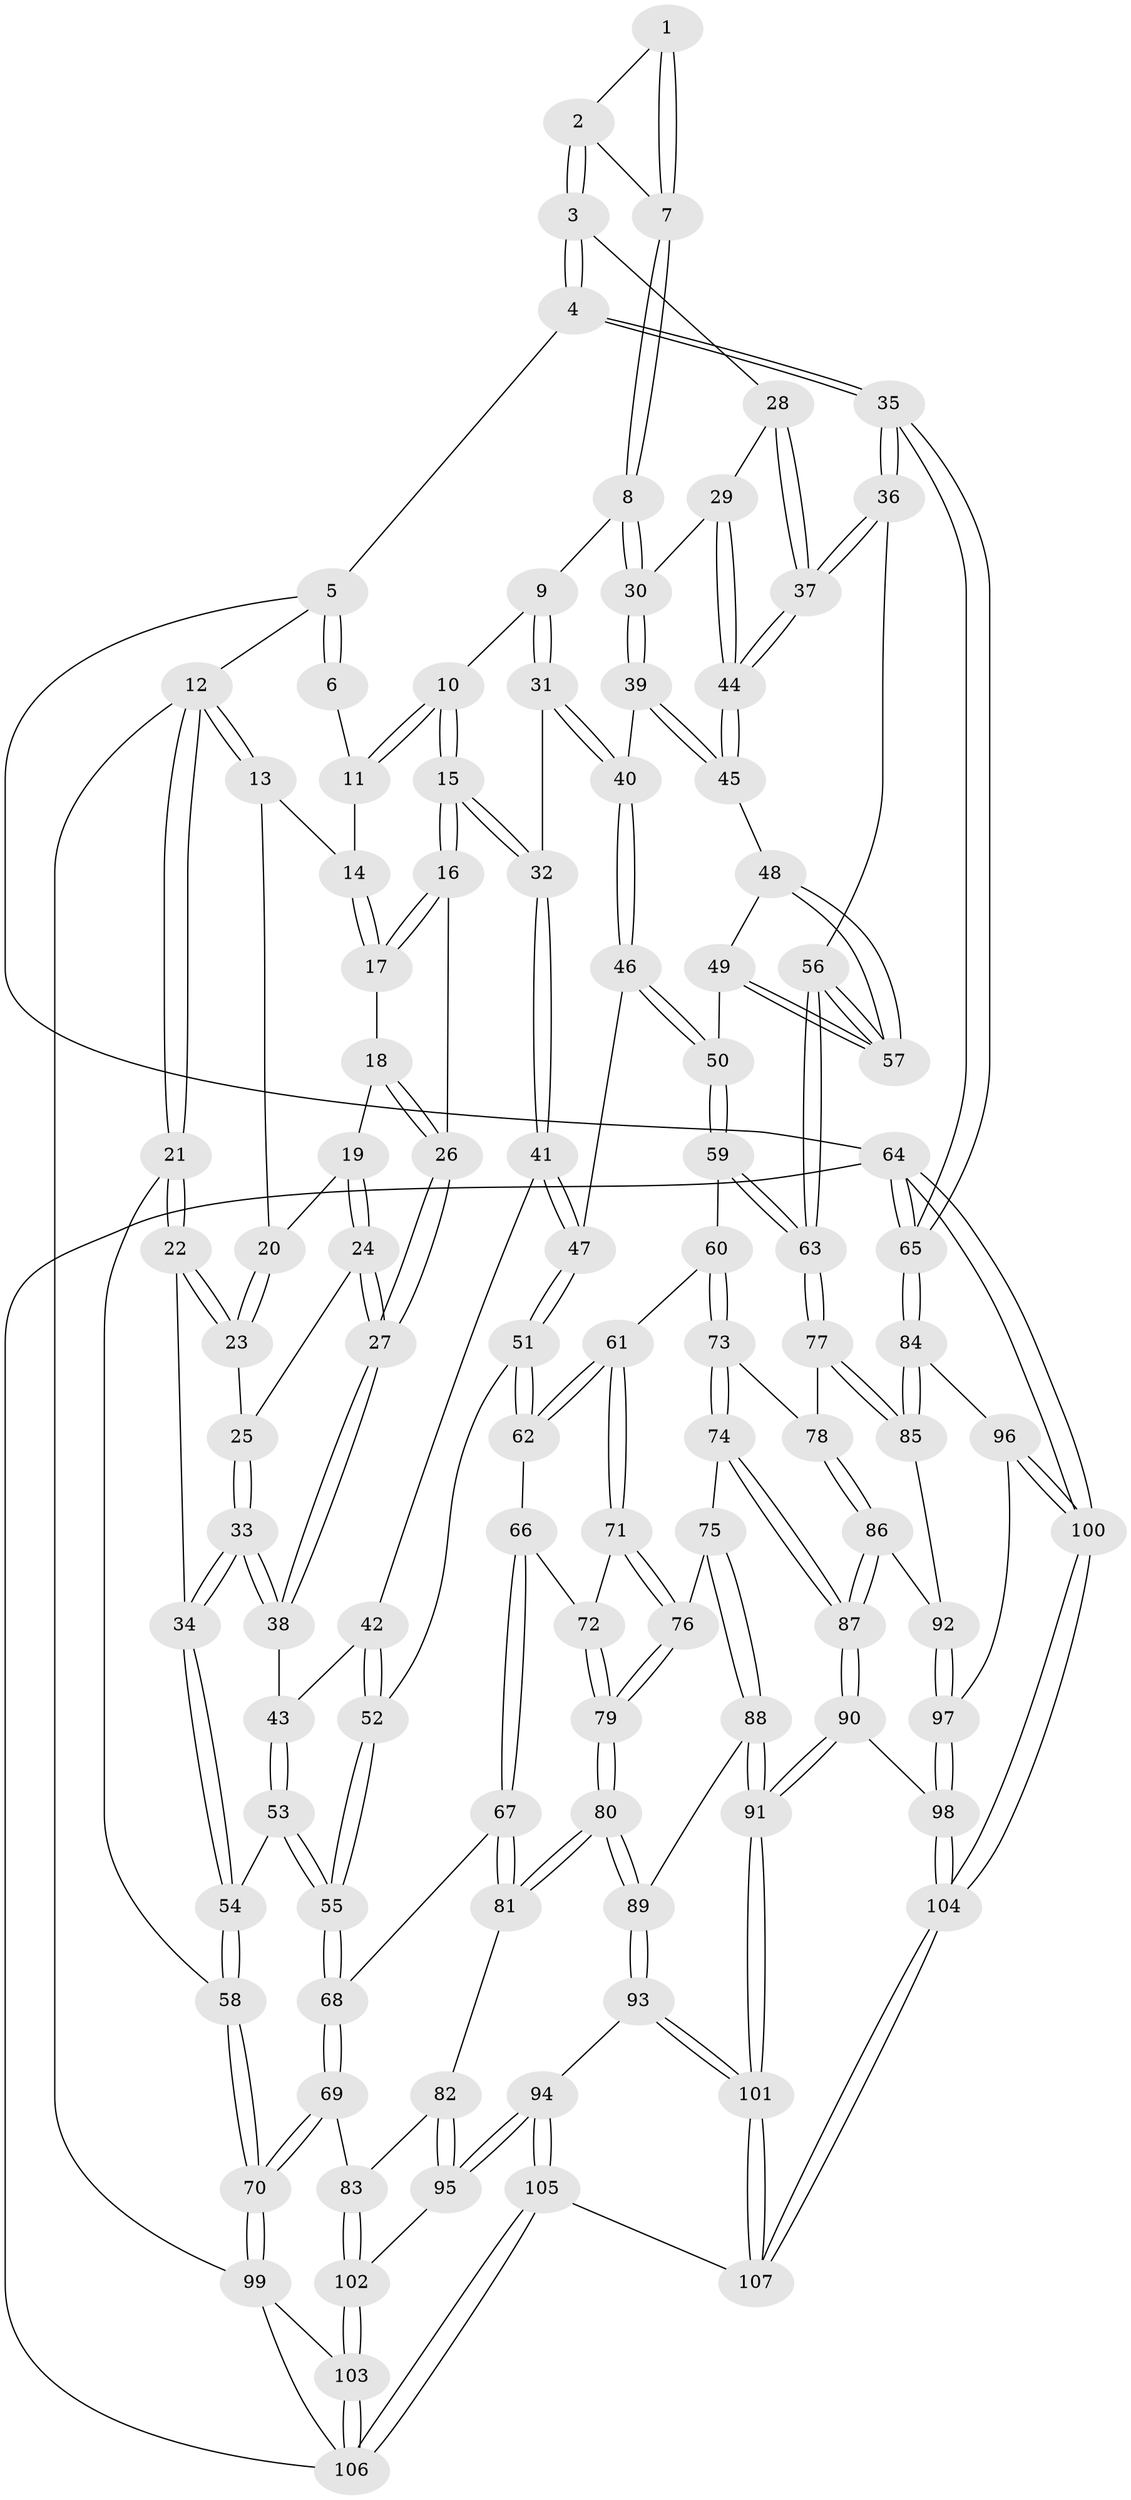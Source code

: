 // Generated by graph-tools (version 1.1) at 2025/02/03/09/25 05:02:22]
// undirected, 107 vertices, 264 edges
graph export_dot {
graph [start="1"]
  node [color=gray90,style=filled];
  1 [pos="+0.7580732302439734+0"];
  2 [pos="+0.8669426699984789+0.05204490784812809"];
  3 [pos="+1+0"];
  4 [pos="+1+0"];
  5 [pos="+1+0"];
  6 [pos="+0.7085525949249629+0"];
  7 [pos="+0.7528397122670345+0.11044848425077487"];
  8 [pos="+0.7296436577941626+0.1458086718560668"];
  9 [pos="+0.6715877212449085+0.13239321882894325"];
  10 [pos="+0.6386969936343926+0.1188615362663756"];
  11 [pos="+0.5864606014602609+0"];
  12 [pos="+0+0"];
  13 [pos="+0.3106786912114428+0"];
  14 [pos="+0.3828636364904397+0"];
  15 [pos="+0.5180355554674744+0.1757169249274985"];
  16 [pos="+0.4880987821806883+0.16084542174106575"];
  17 [pos="+0.4593610741312805+0.11268432741755442"];
  18 [pos="+0.3450710341999961+0.13108010517013813"];
  19 [pos="+0.3100384644295458+0.12328772519577198"];
  20 [pos="+0.23465434674178484+0.02470441608288005"];
  21 [pos="+0+0.13128705567967813"];
  22 [pos="+0.07022044286532257+0.17346088359793538"];
  23 [pos="+0.1716960199712218+0.1044768721964547"];
  24 [pos="+0.30655283759249863+0.2063687118722143"];
  25 [pos="+0.2618938383098197+0.20602293656689752"];
  26 [pos="+0.3805970607738777+0.22668501368094002"];
  27 [pos="+0.3549713772007863+0.2503417123877259"];
  28 [pos="+0.9881382938199667+0.1022340004118496"];
  29 [pos="+0.8356416745093329+0.20962346609069976"];
  30 [pos="+0.7681353217856178+0.20162988582006056"];
  31 [pos="+0.6272910971994978+0.30078498478545773"];
  32 [pos="+0.5384561475605129+0.29037259601820953"];
  33 [pos="+0.1786489169277278+0.3257708008286566"];
  34 [pos="+0.17583659370539542+0.3277915092605037"];
  35 [pos="+1+0.4779982832335726"];
  36 [pos="+1+0.47651027740324786"];
  37 [pos="+0.9393130828053304+0.3561347686739708"];
  38 [pos="+0.35379161419617317+0.26005803671184474"];
  39 [pos="+0.7342827910432623+0.29375252817820013"];
  40 [pos="+0.6953508679852879+0.32875232561982876"];
  41 [pos="+0.5222072335019871+0.3192518386260852"];
  42 [pos="+0.44120522457058925+0.3467112571461881"];
  43 [pos="+0.38647721642569977+0.3399184167753926"];
  44 [pos="+0.9330917081585219+0.35378803529151337"];
  45 [pos="+0.8483452862498283+0.3692092071422322"];
  46 [pos="+0.6914902012588461+0.43225171029480697"];
  47 [pos="+0.557550298825312+0.4140716942288028"];
  48 [pos="+0.8248406385521783+0.3934770675145162"];
  49 [pos="+0.7529931052557384+0.431282999940126"];
  50 [pos="+0.6933952303741406+0.43559674559815137"];
  51 [pos="+0.5133922091033479+0.49185821880936537"];
  52 [pos="+0.4574113042984417+0.45778829399110615"];
  53 [pos="+0.29216918610766196+0.45194883252126067"];
  54 [pos="+0.17641640915427034+0.37778513109267464"];
  55 [pos="+0.3034105392852704+0.48156738537530525"];
  56 [pos="+0.9028335935068273+0.5812561446892202"];
  57 [pos="+0.8389297864677672+0.4940854679533107"];
  58 [pos="+0+0.5704917444783254"];
  59 [pos="+0.6918965642182563+0.4598033763470936"];
  60 [pos="+0.6608158766932436+0.5569928542633376"];
  61 [pos="+0.5586305734045405+0.5498282316383192"];
  62 [pos="+0.5166122945649197+0.5104091934272322"];
  63 [pos="+0.9018584127556255+0.5821761759133492"];
  64 [pos="+1+1"];
  65 [pos="+1+0.8073597164989869"];
  66 [pos="+0.4360196360882863+0.5619088769164486"];
  67 [pos="+0.30856153829296995+0.5803793545585382"];
  68 [pos="+0.30694892229289233+0.579520045644819"];
  69 [pos="+0.10833326274932295+0.7054856572870787"];
  70 [pos="+0+0.6823410387927802"];
  71 [pos="+0.5294953713860218+0.6269230631022786"];
  72 [pos="+0.5008100685539351+0.6548388014213257"];
  73 [pos="+0.7017182786927183+0.6280453759257786"];
  74 [pos="+0.691437047163878+0.647134731178133"];
  75 [pos="+0.6393272725478191+0.6829205279017448"];
  76 [pos="+0.6367811527866902+0.6825846817993493"];
  77 [pos="+0.8748453527681793+0.6172828869392059"];
  78 [pos="+0.8195005148113917+0.6258791419759525"];
  79 [pos="+0.4745342064742277+0.7141435367067809"];
  80 [pos="+0.4613947396371644+0.7305211684819876"];
  81 [pos="+0.38817463304043576+0.6825334296095744"];
  82 [pos="+0.35514005193450854+0.718630561301937"];
  83 [pos="+0.1620622924547521+0.7565518260611009"];
  84 [pos="+0.9937208540894589+0.7856823573154513"];
  85 [pos="+0.8847694872790742+0.6766809598891468"];
  86 [pos="+0.7604927125966413+0.7810868156046958"];
  87 [pos="+0.7338054221840837+0.7973818261940566"];
  88 [pos="+0.6067875918318204+0.7813611627463535"];
  89 [pos="+0.4715743748450233+0.7854399801267564"];
  90 [pos="+0.7125438251360467+0.8581429086424098"];
  91 [pos="+0.692308149857826+0.8688896944735198"];
  92 [pos="+0.854550503437334+0.7555596064304382"];
  93 [pos="+0.44572430412368147+0.8553628195523353"];
  94 [pos="+0.26373411210218295+0.8500550969199981"];
  95 [pos="+0.2560054769651355+0.843650917003254"];
  96 [pos="+0.9423261814114628+0.8274382633418826"];
  97 [pos="+0.8730448461541699+0.8489598809115942"];
  98 [pos="+0.8481591994223568+0.890210415269885"];
  99 [pos="+0+0.7061294950817821"];
  100 [pos="+1+1"];
  101 [pos="+0.5588321771489367+1"];
  102 [pos="+0.24328491248024783+0.8368412945600876"];
  103 [pos="+0.13770437673732172+0.9651930527115737"];
  104 [pos="+1+1"];
  105 [pos="+0.29334020162656443+1"];
  106 [pos="+0.1779138851952761+1"];
  107 [pos="+0.5580889611682561+1"];
  1 -- 2;
  1 -- 7;
  1 -- 7;
  2 -- 3;
  2 -- 3;
  2 -- 7;
  3 -- 4;
  3 -- 4;
  3 -- 28;
  4 -- 5;
  4 -- 35;
  4 -- 35;
  5 -- 6;
  5 -- 6;
  5 -- 12;
  5 -- 64;
  6 -- 11;
  7 -- 8;
  7 -- 8;
  8 -- 9;
  8 -- 30;
  8 -- 30;
  9 -- 10;
  9 -- 31;
  9 -- 31;
  10 -- 11;
  10 -- 11;
  10 -- 15;
  10 -- 15;
  11 -- 14;
  12 -- 13;
  12 -- 13;
  12 -- 21;
  12 -- 21;
  12 -- 99;
  13 -- 14;
  13 -- 20;
  14 -- 17;
  14 -- 17;
  15 -- 16;
  15 -- 16;
  15 -- 32;
  15 -- 32;
  16 -- 17;
  16 -- 17;
  16 -- 26;
  17 -- 18;
  18 -- 19;
  18 -- 26;
  18 -- 26;
  19 -- 20;
  19 -- 24;
  19 -- 24;
  20 -- 23;
  20 -- 23;
  21 -- 22;
  21 -- 22;
  21 -- 58;
  22 -- 23;
  22 -- 23;
  22 -- 34;
  23 -- 25;
  24 -- 25;
  24 -- 27;
  24 -- 27;
  25 -- 33;
  25 -- 33;
  26 -- 27;
  26 -- 27;
  27 -- 38;
  27 -- 38;
  28 -- 29;
  28 -- 37;
  28 -- 37;
  29 -- 30;
  29 -- 44;
  29 -- 44;
  30 -- 39;
  30 -- 39;
  31 -- 32;
  31 -- 40;
  31 -- 40;
  32 -- 41;
  32 -- 41;
  33 -- 34;
  33 -- 34;
  33 -- 38;
  33 -- 38;
  34 -- 54;
  34 -- 54;
  35 -- 36;
  35 -- 36;
  35 -- 65;
  35 -- 65;
  36 -- 37;
  36 -- 37;
  36 -- 56;
  37 -- 44;
  37 -- 44;
  38 -- 43;
  39 -- 40;
  39 -- 45;
  39 -- 45;
  40 -- 46;
  40 -- 46;
  41 -- 42;
  41 -- 47;
  41 -- 47;
  42 -- 43;
  42 -- 52;
  42 -- 52;
  43 -- 53;
  43 -- 53;
  44 -- 45;
  44 -- 45;
  45 -- 48;
  46 -- 47;
  46 -- 50;
  46 -- 50;
  47 -- 51;
  47 -- 51;
  48 -- 49;
  48 -- 57;
  48 -- 57;
  49 -- 50;
  49 -- 57;
  49 -- 57;
  50 -- 59;
  50 -- 59;
  51 -- 52;
  51 -- 62;
  51 -- 62;
  52 -- 55;
  52 -- 55;
  53 -- 54;
  53 -- 55;
  53 -- 55;
  54 -- 58;
  54 -- 58;
  55 -- 68;
  55 -- 68;
  56 -- 57;
  56 -- 57;
  56 -- 63;
  56 -- 63;
  58 -- 70;
  58 -- 70;
  59 -- 60;
  59 -- 63;
  59 -- 63;
  60 -- 61;
  60 -- 73;
  60 -- 73;
  61 -- 62;
  61 -- 62;
  61 -- 71;
  61 -- 71;
  62 -- 66;
  63 -- 77;
  63 -- 77;
  64 -- 65;
  64 -- 65;
  64 -- 100;
  64 -- 100;
  64 -- 106;
  65 -- 84;
  65 -- 84;
  66 -- 67;
  66 -- 67;
  66 -- 72;
  67 -- 68;
  67 -- 81;
  67 -- 81;
  68 -- 69;
  68 -- 69;
  69 -- 70;
  69 -- 70;
  69 -- 83;
  70 -- 99;
  70 -- 99;
  71 -- 72;
  71 -- 76;
  71 -- 76;
  72 -- 79;
  72 -- 79;
  73 -- 74;
  73 -- 74;
  73 -- 78;
  74 -- 75;
  74 -- 87;
  74 -- 87;
  75 -- 76;
  75 -- 88;
  75 -- 88;
  76 -- 79;
  76 -- 79;
  77 -- 78;
  77 -- 85;
  77 -- 85;
  78 -- 86;
  78 -- 86;
  79 -- 80;
  79 -- 80;
  80 -- 81;
  80 -- 81;
  80 -- 89;
  80 -- 89;
  81 -- 82;
  82 -- 83;
  82 -- 95;
  82 -- 95;
  83 -- 102;
  83 -- 102;
  84 -- 85;
  84 -- 85;
  84 -- 96;
  85 -- 92;
  86 -- 87;
  86 -- 87;
  86 -- 92;
  87 -- 90;
  87 -- 90;
  88 -- 89;
  88 -- 91;
  88 -- 91;
  89 -- 93;
  89 -- 93;
  90 -- 91;
  90 -- 91;
  90 -- 98;
  91 -- 101;
  91 -- 101;
  92 -- 97;
  92 -- 97;
  93 -- 94;
  93 -- 101;
  93 -- 101;
  94 -- 95;
  94 -- 95;
  94 -- 105;
  94 -- 105;
  95 -- 102;
  96 -- 97;
  96 -- 100;
  96 -- 100;
  97 -- 98;
  97 -- 98;
  98 -- 104;
  98 -- 104;
  99 -- 103;
  99 -- 106;
  100 -- 104;
  100 -- 104;
  101 -- 107;
  101 -- 107;
  102 -- 103;
  102 -- 103;
  103 -- 106;
  103 -- 106;
  104 -- 107;
  104 -- 107;
  105 -- 106;
  105 -- 106;
  105 -- 107;
}
